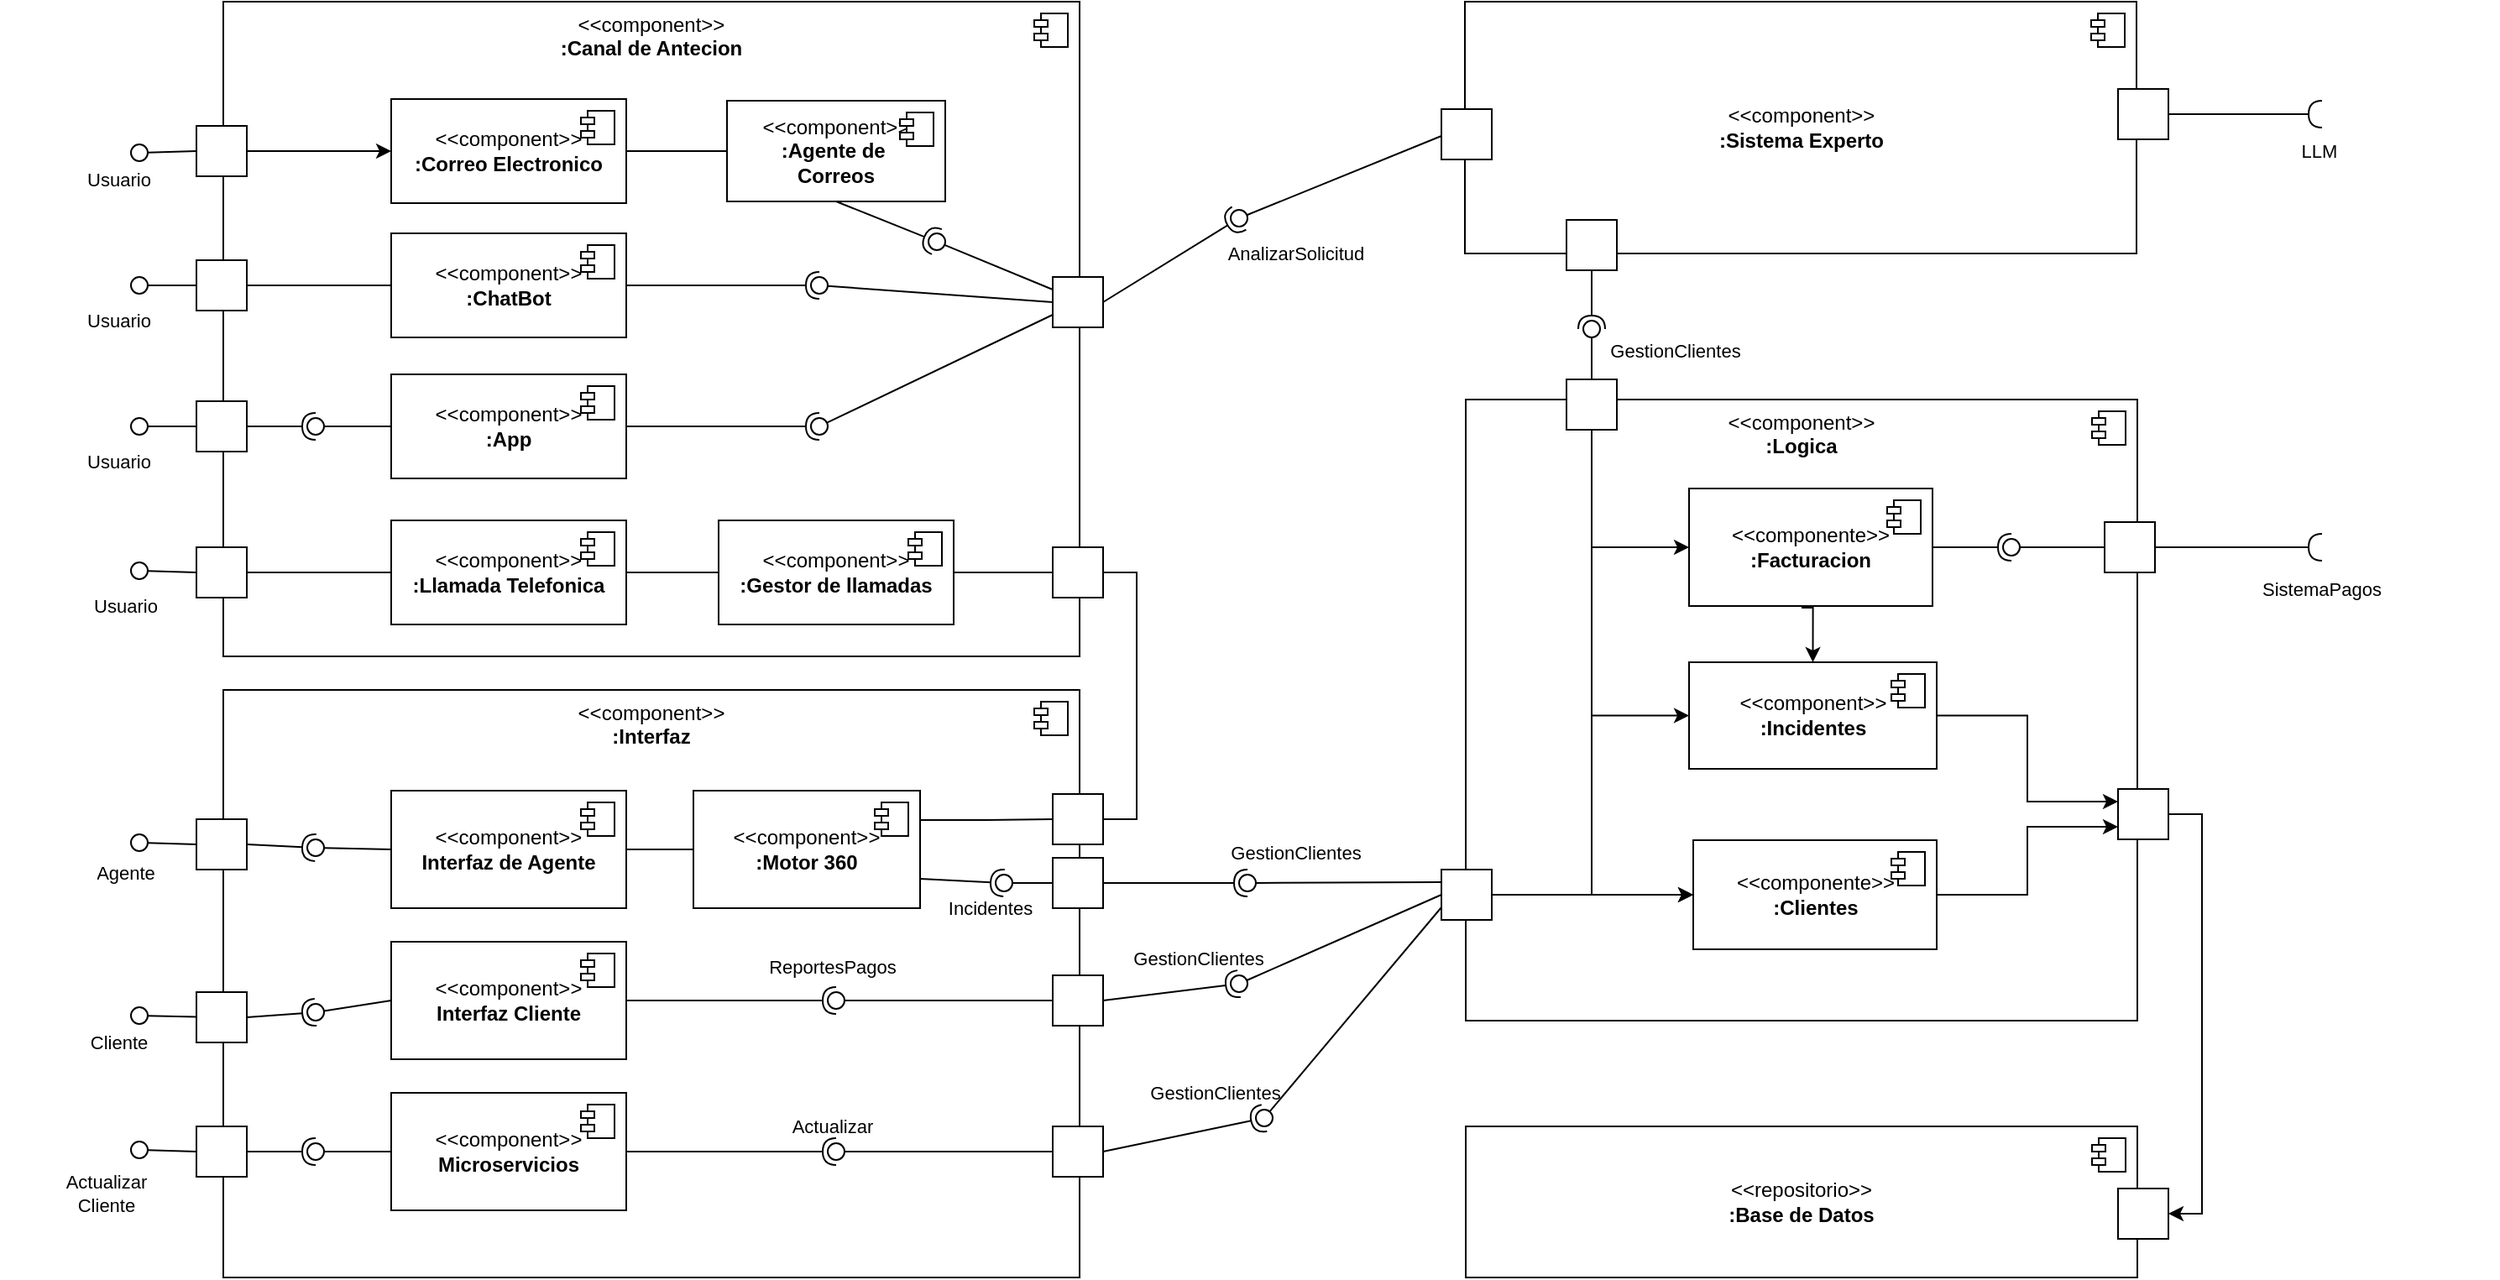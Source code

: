 <mxfile version="24.7.7">
  <diagram name="Página-1" id="badeSgl3rarpciUWfAk7">
    <mxGraphModel dx="1707" dy="452" grid="1" gridSize="10" guides="1" tooltips="1" connect="1" arrows="1" fold="1" page="1" pageScale="1" pageWidth="827" pageHeight="1169" math="0" shadow="0">
      <root>
        <mxCell id="0" />
        <mxCell id="1" parent="0" />
        <mxCell id="QKdsGa7gmg4QLBwzVYQP-52" value="&amp;lt;&amp;lt;component&amp;gt;&amp;gt;&lt;div&gt;&lt;b&gt;:Logica&lt;/b&gt;&lt;/div&gt;" style="html=1;dropTarget=0;whiteSpace=wrap;verticalAlign=top;" vertex="1" parent="1">
          <mxGeometry x="60" y="307" width="400" height="370" as="geometry" />
        </mxCell>
        <mxCell id="QKdsGa7gmg4QLBwzVYQP-53" value="" style="shape=module;jettyWidth=8;jettyHeight=4;" vertex="1" parent="QKdsGa7gmg4QLBwzVYQP-52">
          <mxGeometry x="1" width="20" height="20" relative="1" as="geometry">
            <mxPoint x="-27" y="7" as="offset" />
          </mxGeometry>
        </mxCell>
        <mxCell id="oYlXpJVkNZ7Khja5sfW1-7" value="" style="rounded=0;orthogonalLoop=1;jettySize=auto;html=1;endArrow=oval;endFill=0;sketch=0;sourcePerimeterSpacing=0;targetPerimeterSpacing=0;endSize=10;exitX=0;exitY=0.5;exitDx=0;exitDy=0;" parent="1" source="QKdsGa7gmg4QLBwzVYQP-26" edge="1">
          <mxGeometry relative="1" as="geometry">
            <mxPoint x="-800" y="90" as="sourcePoint" />
            <mxPoint x="-730" y="160" as="targetPoint" />
          </mxGeometry>
        </mxCell>
        <mxCell id="oYlXpJVkNZ7Khja5sfW1-8" value="" style="ellipse;whiteSpace=wrap;html=1;align=center;aspect=fixed;fillColor=none;strokeColor=none;resizable=0;perimeter=centerPerimeter;rotatable=0;allowArrows=0;points=[];outlineConnect=1;" parent="1" vertex="1">
          <mxGeometry x="-720" y="156" width="10" height="10" as="geometry" />
        </mxCell>
        <mxCell id="oYlXpJVkNZ7Khja5sfW1-23" value="&lt;div&gt;&amp;lt;&amp;lt;repositorio&amp;gt;&amp;gt;&lt;br&gt;&lt;div&gt;&lt;b&gt;:Base de Datos&lt;/b&gt;&lt;/div&gt;&lt;/div&gt;" style="html=1;dropTarget=0;whiteSpace=wrap;" parent="1" vertex="1">
          <mxGeometry x="60" y="740" width="400" height="90" as="geometry" />
        </mxCell>
        <mxCell id="oYlXpJVkNZ7Khja5sfW1-24" value="" style="shape=module;jettyWidth=8;jettyHeight=4;" parent="oYlXpJVkNZ7Khja5sfW1-23" vertex="1">
          <mxGeometry x="1" width="20" height="20" relative="1" as="geometry">
            <mxPoint x="-27" y="7" as="offset" />
          </mxGeometry>
        </mxCell>
        <mxCell id="oYlXpJVkNZ7Khja5sfW1-25" value="&amp;lt;&amp;lt;component&amp;gt;&amp;gt;&lt;div&gt;&lt;b&gt;:Sistema&amp;nbsp;&lt;/b&gt;&lt;b style=&quot;background-color: initial;&quot;&gt;Experto&lt;/b&gt;&lt;/div&gt;" style="html=1;dropTarget=0;whiteSpace=wrap;" parent="1" vertex="1">
          <mxGeometry x="59.5" y="70" width="400" height="150" as="geometry" />
        </mxCell>
        <mxCell id="oYlXpJVkNZ7Khja5sfW1-26" value="" style="shape=module;jettyWidth=8;jettyHeight=4;" parent="oYlXpJVkNZ7Khja5sfW1-25" vertex="1">
          <mxGeometry x="1" width="20" height="20" relative="1" as="geometry">
            <mxPoint x="-27" y="7" as="offset" />
          </mxGeometry>
        </mxCell>
        <mxCell id="QKdsGa7gmg4QLBwzVYQP-125" style="edgeStyle=orthogonalEdgeStyle;rounded=0;orthogonalLoop=1;jettySize=auto;html=1;exitX=1;exitY=0.5;exitDx=0;exitDy=0;entryX=0;entryY=0.75;entryDx=0;entryDy=0;" edge="1" parent="1" source="oYlXpJVkNZ7Khja5sfW1-29" target="QKdsGa7gmg4QLBwzVYQP-121">
          <mxGeometry relative="1" as="geometry" />
        </mxCell>
        <mxCell id="oYlXpJVkNZ7Khja5sfW1-29" value="&amp;lt;&amp;lt;componente&amp;gt;&amp;gt;&lt;div&gt;&lt;div&gt;&lt;b&gt;:Clientes&lt;/b&gt;&lt;/div&gt;&lt;/div&gt;" style="html=1;dropTarget=0;whiteSpace=wrap;" parent="1" vertex="1">
          <mxGeometry x="195.5" y="569.5" width="145" height="65" as="geometry" />
        </mxCell>
        <mxCell id="oYlXpJVkNZ7Khja5sfW1-30" value="" style="shape=module;jettyWidth=8;jettyHeight=4;" parent="oYlXpJVkNZ7Khja5sfW1-29" vertex="1">
          <mxGeometry x="1" width="20" height="20" relative="1" as="geometry">
            <mxPoint x="-27" y="7" as="offset" />
          </mxGeometry>
        </mxCell>
        <mxCell id="oYlXpJVkNZ7Khja5sfW1-34" value="" style="ellipse;whiteSpace=wrap;html=1;align=center;aspect=fixed;fillColor=none;strokeColor=none;resizable=0;perimeter=centerPerimeter;rotatable=0;allowArrows=0;points=[];outlineConnect=1;" parent="1" vertex="1">
          <mxGeometry x="379.5" y="164" width="10" height="10" as="geometry" />
        </mxCell>
        <mxCell id="QKdsGa7gmg4QLBwzVYQP-124" style="edgeStyle=orthogonalEdgeStyle;rounded=0;orthogonalLoop=1;jettySize=auto;html=1;exitX=1;exitY=0.5;exitDx=0;exitDy=0;entryX=0;entryY=0.25;entryDx=0;entryDy=0;" edge="1" parent="1" source="oYlXpJVkNZ7Khja5sfW1-45" target="QKdsGa7gmg4QLBwzVYQP-121">
          <mxGeometry relative="1" as="geometry" />
        </mxCell>
        <mxCell id="oYlXpJVkNZ7Khja5sfW1-45" value="&amp;lt;&amp;lt;component&amp;gt;&amp;gt;&lt;div&gt;&lt;b style=&quot;background-color: initial;&quot;&gt;:Incidentes&lt;/b&gt;&lt;/div&gt;" style="html=1;dropTarget=0;whiteSpace=wrap;" parent="1" vertex="1">
          <mxGeometry x="193" y="463.5" width="147.5" height="63.5" as="geometry" />
        </mxCell>
        <mxCell id="oYlXpJVkNZ7Khja5sfW1-46" value="" style="shape=module;jettyWidth=8;jettyHeight=4;" parent="oYlXpJVkNZ7Khja5sfW1-45" vertex="1">
          <mxGeometry x="1" width="20" height="20" relative="1" as="geometry">
            <mxPoint x="-27" y="7" as="offset" />
          </mxGeometry>
        </mxCell>
        <mxCell id="oYlXpJVkNZ7Khja5sfW1-49" value="" style="ellipse;whiteSpace=wrap;html=1;align=center;aspect=fixed;fillColor=none;strokeColor=none;resizable=0;perimeter=centerPerimeter;rotatable=0;allowArrows=0;points=[];outlineConnect=1;" parent="1" vertex="1">
          <mxGeometry x="179.5" y="184" width="10" height="10" as="geometry" />
        </mxCell>
        <mxCell id="oYlXpJVkNZ7Khja5sfW1-52" value="" style="ellipse;whiteSpace=wrap;html=1;align=center;aspect=fixed;fillColor=none;strokeColor=none;resizable=0;perimeter=centerPerimeter;rotatable=0;allowArrows=0;points=[];outlineConnect=1;" parent="1" vertex="1">
          <mxGeometry x="511.5" y="270" width="10" height="10" as="geometry" />
        </mxCell>
        <mxCell id="oYlXpJVkNZ7Khja5sfW1-53" value="" style="rounded=0;orthogonalLoop=1;jettySize=auto;html=1;endArrow=halfCircle;endFill=0;endSize=6;strokeWidth=1;sketch=0;exitX=1;exitY=0.5;exitDx=0;exitDy=0;" parent="1" source="QKdsGa7gmg4QLBwzVYQP-60" edge="1">
          <mxGeometry relative="1" as="geometry">
            <mxPoint x="614.5" y="188" as="sourcePoint" />
            <mxPoint x="570" y="137" as="targetPoint" />
          </mxGeometry>
        </mxCell>
        <mxCell id="oYlXpJVkNZ7Khja5sfW1-55" value="" style="ellipse;whiteSpace=wrap;html=1;align=center;aspect=fixed;fillColor=none;strokeColor=none;resizable=0;perimeter=centerPerimeter;rotatable=0;allowArrows=0;points=[];outlineConnect=1;" parent="1" vertex="1">
          <mxGeometry x="640" y="190" width="10" height="10" as="geometry" />
        </mxCell>
        <mxCell id="oYlXpJVkNZ7Khja5sfW1-58" value="" style="ellipse;whiteSpace=wrap;html=1;align=center;aspect=fixed;fillColor=none;strokeColor=none;resizable=0;perimeter=centerPerimeter;rotatable=0;allowArrows=0;points=[];outlineConnect=1;" parent="1" vertex="1">
          <mxGeometry x="504.5" y="198" width="10" height="10" as="geometry" />
        </mxCell>
        <mxCell id="oYlXpJVkNZ7Khja5sfW1-66" value="" style="ellipse;whiteSpace=wrap;html=1;align=center;aspect=fixed;fillColor=none;strokeColor=none;resizable=0;perimeter=centerPerimeter;rotatable=0;allowArrows=0;points=[];outlineConnect=1;" parent="1" vertex="1">
          <mxGeometry x="554.5" y="273" width="10" height="10" as="geometry" />
        </mxCell>
        <mxCell id="oYlXpJVkNZ7Khja5sfW1-69" value="" style="ellipse;whiteSpace=wrap;html=1;align=center;aspect=fixed;fillColor=none;strokeColor=none;resizable=0;perimeter=centerPerimeter;rotatable=0;allowArrows=0;points=[];outlineConnect=1;" parent="1" vertex="1">
          <mxGeometry x="650" y="520" width="10" height="10" as="geometry" />
        </mxCell>
        <mxCell id="oYlXpJVkNZ7Khja5sfW1-84" value="" style="ellipse;whiteSpace=wrap;html=1;align=center;aspect=fixed;fillColor=none;strokeColor=none;resizable=0;perimeter=centerPerimeter;rotatable=0;allowArrows=0;points=[];outlineConnect=1;" parent="1" vertex="1">
          <mxGeometry x="450.5" y="367" width="10" height="10" as="geometry" />
        </mxCell>
        <mxCell id="oYlXpJVkNZ7Khja5sfW1-88" value="" style="ellipse;whiteSpace=wrap;html=1;align=center;aspect=fixed;fillColor=none;strokeColor=none;resizable=0;perimeter=centerPerimeter;rotatable=0;allowArrows=0;points=[];outlineConnect=1;" parent="1" vertex="1">
          <mxGeometry x="511.5" y="390" width="10" height="10" as="geometry" />
        </mxCell>
        <UserObject label="SistemaPagos" placeholders="1" name="Variable" id="oYlXpJVkNZ7Khja5sfW1-94">
          <mxCell style="text;html=1;strokeColor=none;fillColor=none;align=center;verticalAlign=middle;whiteSpace=wrap;overflow=hidden;fontSize=11;" parent="1" vertex="1">
            <mxGeometry x="514.5" y="410" width="110" height="20" as="geometry" />
          </mxCell>
        </UserObject>
        <UserObject label="LLM" placeholders="1" name="Variable" id="oYlXpJVkNZ7Khja5sfW1-102">
          <mxCell style="text;html=1;strokeColor=none;fillColor=none;align=center;verticalAlign=middle;whiteSpace=wrap;overflow=hidden;fontSize=11;" parent="1" vertex="1">
            <mxGeometry x="504.5" y="149" width="127" height="20" as="geometry" />
          </mxCell>
        </UserObject>
        <UserObject label="Actualizar&lt;div&gt;Cliente&lt;/div&gt;" placeholders="1" name="Variable" id="oYlXpJVkNZ7Khja5sfW1-107">
          <mxCell style="text;html=1;strokeColor=none;fillColor=none;align=center;verticalAlign=middle;whiteSpace=wrap;overflow=hidden;fontSize=11;" parent="1" vertex="1">
            <mxGeometry x="-813" y="760" width="127" height="40" as="geometry" />
          </mxCell>
        </UserObject>
        <mxCell id="QKdsGa7gmg4QLBwzVYQP-116" style="edgeStyle=orthogonalEdgeStyle;rounded=0;orthogonalLoop=1;jettySize=auto;html=1;exitX=0.462;exitY=1.014;exitDx=0;exitDy=0;entryX=0.5;entryY=0;entryDx=0;entryDy=0;exitPerimeter=0;" edge="1" parent="1" source="0yX0eXvTFX88OV4LpYDG-4" target="oYlXpJVkNZ7Khja5sfW1-45">
          <mxGeometry relative="1" as="geometry" />
        </mxCell>
        <mxCell id="0yX0eXvTFX88OV4LpYDG-4" value="&amp;lt;&amp;lt;componente&amp;gt;&amp;gt;&lt;div&gt;&lt;b&gt;:&lt;/b&gt;&lt;b style=&quot;background-color: initial;&quot;&gt;Facturacion&lt;/b&gt;&lt;/div&gt;" style="html=1;dropTarget=0;whiteSpace=wrap;" parent="1" vertex="1">
          <mxGeometry x="193" y="360" width="145" height="70" as="geometry" />
        </mxCell>
        <mxCell id="0yX0eXvTFX88OV4LpYDG-5" value="" style="shape=module;jettyWidth=8;jettyHeight=4;" parent="0yX0eXvTFX88OV4LpYDG-4" vertex="1">
          <mxGeometry x="1" width="20" height="20" relative="1" as="geometry">
            <mxPoint x="-27" y="7" as="offset" />
          </mxGeometry>
        </mxCell>
        <mxCell id="0yX0eXvTFX88OV4LpYDG-8" value="" style="ellipse;whiteSpace=wrap;html=1;align=center;aspect=fixed;fillColor=none;strokeColor=none;resizable=0;perimeter=centerPerimeter;rotatable=0;allowArrows=0;points=[];outlineConnect=1;" parent="1" vertex="1">
          <mxGeometry x="511.5" y="295" width="10" height="10" as="geometry" />
        </mxCell>
        <mxCell id="0yX0eXvTFX88OV4LpYDG-12" value="" style="ellipse;whiteSpace=wrap;html=1;align=center;aspect=fixed;fillColor=none;strokeColor=none;resizable=0;perimeter=centerPerimeter;rotatable=0;allowArrows=0;points=[];outlineConnect=1;" parent="1" vertex="1">
          <mxGeometry x="665" y="460" width="10" height="10" as="geometry" />
        </mxCell>
        <mxCell id="QKdsGa7gmg4QLBwzVYQP-1" value="&amp;lt;&amp;lt;component&amp;gt;&amp;gt;&lt;div&gt;&lt;b&gt;:Canal de Antecion&lt;/b&gt;&lt;/div&gt;" style="html=1;dropTarget=0;whiteSpace=wrap;verticalAlign=top;" vertex="1" parent="1">
          <mxGeometry x="-680" y="70" width="510" height="390" as="geometry" />
        </mxCell>
        <mxCell id="QKdsGa7gmg4QLBwzVYQP-2" value="" style="shape=module;jettyWidth=8;jettyHeight=4;" vertex="1" parent="QKdsGa7gmg4QLBwzVYQP-1">
          <mxGeometry x="1" width="20" height="20" relative="1" as="geometry">
            <mxPoint x="-27" y="7" as="offset" />
          </mxGeometry>
        </mxCell>
        <mxCell id="QKdsGa7gmg4QLBwzVYQP-88" style="edgeStyle=orthogonalEdgeStyle;rounded=0;orthogonalLoop=1;jettySize=auto;html=1;exitX=1;exitY=0.5;exitDx=0;exitDy=0;entryX=0;entryY=0.5;entryDx=0;entryDy=0;endArrow=none;endFill=0;" edge="1" parent="1" source="QKdsGa7gmg4QLBwzVYQP-5" target="QKdsGa7gmg4QLBwzVYQP-82">
          <mxGeometry relative="1" as="geometry" />
        </mxCell>
        <mxCell id="QKdsGa7gmg4QLBwzVYQP-5" value="&amp;lt;&amp;lt;component&amp;gt;&amp;gt;&lt;div&gt;&lt;b&gt;:&lt;/b&gt;&lt;b style=&quot;background-color: initial;&quot;&gt;Llamada Telefonica&lt;/b&gt;&lt;/div&gt;" style="html=1;dropTarget=0;whiteSpace=wrap;" vertex="1" parent="1">
          <mxGeometry x="-580" y="379" width="140" height="62" as="geometry" />
        </mxCell>
        <mxCell id="QKdsGa7gmg4QLBwzVYQP-6" value="" style="shape=module;jettyWidth=8;jettyHeight=4;" vertex="1" parent="QKdsGa7gmg4QLBwzVYQP-5">
          <mxGeometry x="1" width="20" height="20" relative="1" as="geometry">
            <mxPoint x="-27" y="7" as="offset" />
          </mxGeometry>
        </mxCell>
        <mxCell id="QKdsGa7gmg4QLBwzVYQP-50" style="edgeStyle=orthogonalEdgeStyle;rounded=0;orthogonalLoop=1;jettySize=auto;html=1;exitX=1;exitY=0.5;exitDx=0;exitDy=0;entryX=0;entryY=0.5;entryDx=0;entryDy=0;endArrow=none;endFill=0;" edge="1" parent="1" source="QKdsGa7gmg4QLBwzVYQP-7" target="QKdsGa7gmg4QLBwzVYQP-43">
          <mxGeometry relative="1" as="geometry" />
        </mxCell>
        <mxCell id="QKdsGa7gmg4QLBwzVYQP-7" value="&amp;lt;&amp;lt;component&amp;gt;&amp;gt;&lt;div&gt;&lt;b&gt;:&lt;/b&gt;&lt;b style=&quot;background-color: initial;&quot;&gt;Correo Electronico&lt;/b&gt;&lt;/div&gt;" style="html=1;dropTarget=0;whiteSpace=wrap;" vertex="1" parent="1">
          <mxGeometry x="-580" y="128" width="140" height="62" as="geometry" />
        </mxCell>
        <mxCell id="QKdsGa7gmg4QLBwzVYQP-8" value="" style="shape=module;jettyWidth=8;jettyHeight=4;" vertex="1" parent="QKdsGa7gmg4QLBwzVYQP-7">
          <mxGeometry x="1" width="20" height="20" relative="1" as="geometry">
            <mxPoint x="-27" y="7" as="offset" />
          </mxGeometry>
        </mxCell>
        <mxCell id="QKdsGa7gmg4QLBwzVYQP-9" value="&amp;lt;&amp;lt;component&amp;gt;&amp;gt;&lt;div&gt;&lt;b&gt;:&lt;/b&gt;&lt;b style=&quot;background-color: initial;&quot;&gt;ChatBot&lt;/b&gt;&lt;/div&gt;" style="html=1;dropTarget=0;whiteSpace=wrap;" vertex="1" parent="1">
          <mxGeometry x="-580" y="208" width="140" height="62" as="geometry" />
        </mxCell>
        <mxCell id="QKdsGa7gmg4QLBwzVYQP-10" value="" style="shape=module;jettyWidth=8;jettyHeight=4;" vertex="1" parent="QKdsGa7gmg4QLBwzVYQP-9">
          <mxGeometry x="1" width="20" height="20" relative="1" as="geometry">
            <mxPoint x="-27" y="7" as="offset" />
          </mxGeometry>
        </mxCell>
        <mxCell id="QKdsGa7gmg4QLBwzVYQP-13" value="&amp;lt;&amp;lt;component&amp;gt;&amp;gt;&lt;div&gt;&lt;b&gt;:Interfaz&lt;/b&gt;&lt;/div&gt;" style="html=1;dropTarget=0;whiteSpace=wrap;verticalAlign=top;" vertex="1" parent="1">
          <mxGeometry x="-680" y="480" width="510" height="350" as="geometry" />
        </mxCell>
        <mxCell id="QKdsGa7gmg4QLBwzVYQP-14" value="" style="shape=module;jettyWidth=8;jettyHeight=4;" vertex="1" parent="QKdsGa7gmg4QLBwzVYQP-13">
          <mxGeometry x="1" width="20" height="20" relative="1" as="geometry">
            <mxPoint x="-27" y="7" as="offset" />
          </mxGeometry>
        </mxCell>
        <mxCell id="QKdsGa7gmg4QLBwzVYQP-98" style="edgeStyle=orthogonalEdgeStyle;rounded=0;orthogonalLoop=1;jettySize=auto;html=1;exitX=1;exitY=0.5;exitDx=0;exitDy=0;entryX=0;entryY=0.5;entryDx=0;entryDy=0;endArrow=none;endFill=0;" edge="1" parent="1" source="QKdsGa7gmg4QLBwzVYQP-15" target="QKdsGa7gmg4QLBwzVYQP-84">
          <mxGeometry relative="1" as="geometry" />
        </mxCell>
        <mxCell id="QKdsGa7gmg4QLBwzVYQP-15" value="&amp;lt;&amp;lt;component&amp;gt;&amp;gt;&lt;div&gt;&lt;b&gt;Interfaz de Agente&lt;/b&gt;&lt;/div&gt;" style="html=1;dropTarget=0;whiteSpace=wrap;" vertex="1" parent="1">
          <mxGeometry x="-580" y="540" width="140" height="70" as="geometry" />
        </mxCell>
        <mxCell id="QKdsGa7gmg4QLBwzVYQP-16" value="" style="shape=module;jettyWidth=8;jettyHeight=4;" vertex="1" parent="QKdsGa7gmg4QLBwzVYQP-15">
          <mxGeometry x="1" width="20" height="20" relative="1" as="geometry">
            <mxPoint x="-27" y="7" as="offset" />
          </mxGeometry>
        </mxCell>
        <mxCell id="QKdsGa7gmg4QLBwzVYQP-17" value="&amp;lt;&amp;lt;component&amp;gt;&amp;gt;&lt;div&gt;&lt;b&gt;Interfaz Cliente&lt;/b&gt;&lt;/div&gt;" style="html=1;dropTarget=0;whiteSpace=wrap;" vertex="1" parent="1">
          <mxGeometry x="-580" y="630" width="140" height="70" as="geometry" />
        </mxCell>
        <mxCell id="QKdsGa7gmg4QLBwzVYQP-18" value="" style="shape=module;jettyWidth=8;jettyHeight=4;" vertex="1" parent="QKdsGa7gmg4QLBwzVYQP-17">
          <mxGeometry x="1" width="20" height="20" relative="1" as="geometry">
            <mxPoint x="-27" y="7" as="offset" />
          </mxGeometry>
        </mxCell>
        <mxCell id="QKdsGa7gmg4QLBwzVYQP-19" value="&amp;lt;&amp;lt;component&amp;gt;&amp;gt;&lt;div&gt;&lt;b&gt;Microservicios&lt;/b&gt;&lt;/div&gt;" style="html=1;dropTarget=0;whiteSpace=wrap;" vertex="1" parent="1">
          <mxGeometry x="-580" y="720" width="140" height="70" as="geometry" />
        </mxCell>
        <mxCell id="QKdsGa7gmg4QLBwzVYQP-20" value="" style="shape=module;jettyWidth=8;jettyHeight=4;" vertex="1" parent="QKdsGa7gmg4QLBwzVYQP-19">
          <mxGeometry x="1" width="20" height="20" relative="1" as="geometry">
            <mxPoint x="-27" y="7" as="offset" />
          </mxGeometry>
        </mxCell>
        <mxCell id="QKdsGa7gmg4QLBwzVYQP-21" value="&amp;lt;&amp;lt;component&amp;gt;&amp;gt;&lt;div&gt;&lt;b&gt;:&lt;/b&gt;&lt;b style=&quot;background-color: initial;&quot;&gt;App&lt;/b&gt;&lt;/div&gt;" style="html=1;dropTarget=0;whiteSpace=wrap;" vertex="1" parent="1">
          <mxGeometry x="-580" y="292" width="140" height="62" as="geometry" />
        </mxCell>
        <mxCell id="QKdsGa7gmg4QLBwzVYQP-22" value="" style="shape=module;jettyWidth=8;jettyHeight=4;" vertex="1" parent="QKdsGa7gmg4QLBwzVYQP-21">
          <mxGeometry x="1" width="20" height="20" relative="1" as="geometry">
            <mxPoint x="-27" y="7" as="offset" />
          </mxGeometry>
        </mxCell>
        <mxCell id="QKdsGa7gmg4QLBwzVYQP-30" style="edgeStyle=orthogonalEdgeStyle;rounded=0;orthogonalLoop=1;jettySize=auto;html=1;exitX=1;exitY=0.5;exitDx=0;exitDy=0;entryX=0;entryY=0.5;entryDx=0;entryDy=0;endArrow=classic;endFill=1;" edge="1" parent="1" source="QKdsGa7gmg4QLBwzVYQP-26" target="QKdsGa7gmg4QLBwzVYQP-7">
          <mxGeometry relative="1" as="geometry" />
        </mxCell>
        <mxCell id="QKdsGa7gmg4QLBwzVYQP-26" value="" style="html=1;rounded=0;" vertex="1" parent="1">
          <mxGeometry x="-696" y="144" width="30" height="30" as="geometry" />
        </mxCell>
        <mxCell id="QKdsGa7gmg4QLBwzVYQP-68" style="edgeStyle=orthogonalEdgeStyle;rounded=0;orthogonalLoop=1;jettySize=auto;html=1;exitX=1;exitY=0.5;exitDx=0;exitDy=0;entryX=0;entryY=0.5;entryDx=0;entryDy=0;endArrow=none;endFill=0;" edge="1" parent="1" source="QKdsGa7gmg4QLBwzVYQP-31" target="QKdsGa7gmg4QLBwzVYQP-9">
          <mxGeometry relative="1" as="geometry" />
        </mxCell>
        <mxCell id="QKdsGa7gmg4QLBwzVYQP-31" value="" style="html=1;rounded=0;" vertex="1" parent="1">
          <mxGeometry x="-696" y="224" width="30" height="30" as="geometry" />
        </mxCell>
        <mxCell id="QKdsGa7gmg4QLBwzVYQP-32" value="" style="html=1;rounded=0;" vertex="1" parent="1">
          <mxGeometry x="-696" y="308" width="30" height="30" as="geometry" />
        </mxCell>
        <mxCell id="QKdsGa7gmg4QLBwzVYQP-87" style="edgeStyle=orthogonalEdgeStyle;rounded=0;orthogonalLoop=1;jettySize=auto;html=1;exitX=1;exitY=0.5;exitDx=0;exitDy=0;entryX=0;entryY=0.5;entryDx=0;entryDy=0;endArrow=none;endFill=0;" edge="1" parent="1" source="QKdsGa7gmg4QLBwzVYQP-33" target="QKdsGa7gmg4QLBwzVYQP-5">
          <mxGeometry relative="1" as="geometry" />
        </mxCell>
        <mxCell id="QKdsGa7gmg4QLBwzVYQP-33" value="" style="html=1;rounded=0;" vertex="1" parent="1">
          <mxGeometry x="-696" y="395" width="30" height="30" as="geometry" />
        </mxCell>
        <mxCell id="QKdsGa7gmg4QLBwzVYQP-34" value="" style="rounded=0;orthogonalLoop=1;jettySize=auto;html=1;endArrow=halfCircle;endFill=0;endSize=6;strokeWidth=1;sketch=0;exitX=1;exitY=0.5;exitDx=0;exitDy=0;" edge="1" parent="1" target="QKdsGa7gmg4QLBwzVYQP-36" source="QKdsGa7gmg4QLBwzVYQP-32">
          <mxGeometry relative="1" as="geometry">
            <mxPoint x="-480" y="278" as="sourcePoint" />
          </mxGeometry>
        </mxCell>
        <mxCell id="QKdsGa7gmg4QLBwzVYQP-35" value="" style="rounded=0;orthogonalLoop=1;jettySize=auto;html=1;endArrow=oval;endFill=0;sketch=0;sourcePerimeterSpacing=0;targetPerimeterSpacing=0;endSize=10;exitX=0;exitY=0.5;exitDx=0;exitDy=0;" edge="1" parent="1" target="QKdsGa7gmg4QLBwzVYQP-36" source="QKdsGa7gmg4QLBwzVYQP-21">
          <mxGeometry relative="1" as="geometry">
            <mxPoint x="-660" y="240" as="sourcePoint" />
          </mxGeometry>
        </mxCell>
        <mxCell id="QKdsGa7gmg4QLBwzVYQP-36" value="" style="ellipse;whiteSpace=wrap;html=1;align=center;aspect=fixed;fillColor=none;strokeColor=none;resizable=0;perimeter=centerPerimeter;rotatable=0;allowArrows=0;points=[];outlineConnect=1;" vertex="1" parent="1">
          <mxGeometry x="-630" y="318" width="10" height="10" as="geometry" />
        </mxCell>
        <mxCell id="QKdsGa7gmg4QLBwzVYQP-39" value="" style="rounded=0;orthogonalLoop=1;jettySize=auto;html=1;endArrow=oval;endFill=0;sketch=0;sourcePerimeterSpacing=0;targetPerimeterSpacing=0;endSize=10;exitX=0;exitY=0.5;exitDx=0;exitDy=0;" edge="1" parent="1" source="QKdsGa7gmg4QLBwzVYQP-31">
          <mxGeometry relative="1" as="geometry">
            <mxPoint x="-686" y="169" as="sourcePoint" />
            <mxPoint x="-730" y="239" as="targetPoint" />
          </mxGeometry>
        </mxCell>
        <mxCell id="QKdsGa7gmg4QLBwzVYQP-40" value="" style="ellipse;whiteSpace=wrap;html=1;align=center;aspect=fixed;fillColor=none;strokeColor=none;resizable=0;perimeter=centerPerimeter;rotatable=0;allowArrows=0;points=[];outlineConnect=1;" vertex="1" parent="1">
          <mxGeometry x="-710" y="192" width="10" height="10" as="geometry" />
        </mxCell>
        <mxCell id="QKdsGa7gmg4QLBwzVYQP-41" value="" style="rounded=0;orthogonalLoop=1;jettySize=auto;html=1;endArrow=oval;endFill=0;sketch=0;sourcePerimeterSpacing=0;targetPerimeterSpacing=0;endSize=10;exitX=0;exitY=0.5;exitDx=0;exitDy=0;" edge="1" parent="1" source="QKdsGa7gmg4QLBwzVYQP-32">
          <mxGeometry relative="1" as="geometry">
            <mxPoint x="-686" y="249" as="sourcePoint" />
            <mxPoint x="-730" y="323" as="targetPoint" />
          </mxGeometry>
        </mxCell>
        <mxCell id="QKdsGa7gmg4QLBwzVYQP-42" value="" style="rounded=0;orthogonalLoop=1;jettySize=auto;html=1;endArrow=oval;endFill=0;sketch=0;sourcePerimeterSpacing=0;targetPerimeterSpacing=0;endSize=10;exitX=0;exitY=0.5;exitDx=0;exitDy=0;" edge="1" parent="1" source="QKdsGa7gmg4QLBwzVYQP-33">
          <mxGeometry relative="1" as="geometry">
            <mxPoint x="-700" y="410" as="sourcePoint" />
            <mxPoint x="-730" y="409" as="targetPoint" />
          </mxGeometry>
        </mxCell>
        <mxCell id="QKdsGa7gmg4QLBwzVYQP-43" value="&amp;lt;&amp;lt;component&amp;gt;&amp;gt;&lt;div&gt;&lt;b&gt;:Agente de&amp;nbsp;&lt;/b&gt;&lt;div&gt;&lt;b&gt;Correos&lt;/b&gt;&lt;/div&gt;&lt;/div&gt;" style="html=1;dropTarget=0;whiteSpace=wrap;" vertex="1" parent="1">
          <mxGeometry x="-380" y="129" width="130" height="60" as="geometry" />
        </mxCell>
        <mxCell id="QKdsGa7gmg4QLBwzVYQP-44" value="" style="shape=module;jettyWidth=8;jettyHeight=4;" vertex="1" parent="QKdsGa7gmg4QLBwzVYQP-43">
          <mxGeometry x="1" width="20" height="20" relative="1" as="geometry">
            <mxPoint x="-27" y="7" as="offset" />
          </mxGeometry>
        </mxCell>
        <mxCell id="QKdsGa7gmg4QLBwzVYQP-55" value="" style="ellipse;whiteSpace=wrap;html=1;align=center;aspect=fixed;fillColor=none;strokeColor=none;resizable=0;perimeter=centerPerimeter;rotatable=0;allowArrows=0;points=[];outlineConnect=1;" vertex="1" parent="1">
          <mxGeometry x="-80" y="156" width="10" height="10" as="geometry" />
        </mxCell>
        <mxCell id="QKdsGa7gmg4QLBwzVYQP-56" value="" style="html=1;rounded=0;" vertex="1" parent="1">
          <mxGeometry x="45.5" y="134" width="30" height="30" as="geometry" />
        </mxCell>
        <mxCell id="QKdsGa7gmg4QLBwzVYQP-58" value="" style="ellipse;whiteSpace=wrap;html=1;align=center;aspect=fixed;fillColor=none;strokeColor=none;resizable=0;perimeter=centerPerimeter;rotatable=0;allowArrows=0;points=[];outlineConnect=1;" vertex="1" parent="1">
          <mxGeometry x="-210" y="156" width="10" height="10" as="geometry" />
        </mxCell>
        <mxCell id="QKdsGa7gmg4QLBwzVYQP-59" value="" style="html=1;rounded=0;" vertex="1" parent="1">
          <mxGeometry x="-186" y="234" width="30" height="30" as="geometry" />
        </mxCell>
        <mxCell id="QKdsGa7gmg4QLBwzVYQP-60" value="" style="html=1;rounded=0;" vertex="1" parent="1">
          <mxGeometry x="448.5" y="122" width="30" height="30" as="geometry" />
        </mxCell>
        <mxCell id="QKdsGa7gmg4QLBwzVYQP-64" value="" style="rounded=0;orthogonalLoop=1;jettySize=auto;html=1;endArrow=halfCircle;endFill=0;endSize=6;strokeWidth=1;sketch=0;exitX=1;exitY=0.5;exitDx=0;exitDy=0;" edge="1" parent="1" source="QKdsGa7gmg4QLBwzVYQP-65">
          <mxGeometry relative="1" as="geometry">
            <mxPoint x="611.5" y="616" as="sourcePoint" />
            <mxPoint x="570" y="395" as="targetPoint" />
          </mxGeometry>
        </mxCell>
        <mxCell id="QKdsGa7gmg4QLBwzVYQP-65" value="" style="html=1;rounded=0;" vertex="1" parent="1">
          <mxGeometry x="440.5" y="380" width="30" height="30" as="geometry" />
        </mxCell>
        <mxCell id="QKdsGa7gmg4QLBwzVYQP-69" value="" style="rounded=0;orthogonalLoop=1;jettySize=auto;html=1;endArrow=halfCircle;endFill=0;endSize=6;strokeWidth=1;sketch=0;exitX=1;exitY=0.5;exitDx=0;exitDy=0;" edge="1" target="QKdsGa7gmg4QLBwzVYQP-71" parent="1" source="QKdsGa7gmg4QLBwzVYQP-59">
          <mxGeometry relative="1" as="geometry">
            <mxPoint x="-90" y="308" as="sourcePoint" />
          </mxGeometry>
        </mxCell>
        <mxCell id="QKdsGa7gmg4QLBwzVYQP-70" value="" style="rounded=0;orthogonalLoop=1;jettySize=auto;html=1;endArrow=oval;endFill=0;sketch=0;sourcePerimeterSpacing=0;targetPerimeterSpacing=0;endSize=10;exitX=0;exitY=0.533;exitDx=0;exitDy=0;exitPerimeter=0;" edge="1" target="QKdsGa7gmg4QLBwzVYQP-71" parent="1" source="QKdsGa7gmg4QLBwzVYQP-56">
          <mxGeometry relative="1" as="geometry">
            <mxPoint x="-130" y="308" as="sourcePoint" />
          </mxGeometry>
        </mxCell>
        <mxCell id="QKdsGa7gmg4QLBwzVYQP-71" value="" style="ellipse;whiteSpace=wrap;html=1;align=center;aspect=fixed;fillColor=none;strokeColor=none;resizable=0;perimeter=centerPerimeter;rotatable=0;allowArrows=0;points=[];outlineConnect=1;" vertex="1" parent="1">
          <mxGeometry x="-80" y="194" width="10" height="10" as="geometry" />
        </mxCell>
        <mxCell id="QKdsGa7gmg4QLBwzVYQP-72" value="" style="rounded=0;orthogonalLoop=1;jettySize=auto;html=1;endArrow=halfCircle;endFill=0;endSize=6;strokeWidth=1;sketch=0;exitX=0.5;exitY=1;exitDx=0;exitDy=0;" edge="1" target="QKdsGa7gmg4QLBwzVYQP-74" parent="1" source="QKdsGa7gmg4QLBwzVYQP-43">
          <mxGeometry relative="1" as="geometry">
            <mxPoint x="-400" y="275" as="sourcePoint" />
          </mxGeometry>
        </mxCell>
        <mxCell id="QKdsGa7gmg4QLBwzVYQP-73" value="" style="rounded=0;orthogonalLoop=1;jettySize=auto;html=1;endArrow=oval;endFill=0;sketch=0;sourcePerimeterSpacing=0;targetPerimeterSpacing=0;endSize=10;exitX=0;exitY=0.25;exitDx=0;exitDy=0;" edge="1" target="QKdsGa7gmg4QLBwzVYQP-74" parent="1" source="QKdsGa7gmg4QLBwzVYQP-59">
          <mxGeometry relative="1" as="geometry">
            <mxPoint x="-440" y="275" as="sourcePoint" />
          </mxGeometry>
        </mxCell>
        <mxCell id="QKdsGa7gmg4QLBwzVYQP-74" value="" style="ellipse;whiteSpace=wrap;html=1;align=center;aspect=fixed;fillColor=none;strokeColor=none;resizable=0;perimeter=centerPerimeter;rotatable=0;allowArrows=0;points=[];outlineConnect=1;" vertex="1" parent="1">
          <mxGeometry x="-260" y="208" width="10" height="10" as="geometry" />
        </mxCell>
        <mxCell id="QKdsGa7gmg4QLBwzVYQP-75" value="" style="rounded=0;orthogonalLoop=1;jettySize=auto;html=1;endArrow=halfCircle;endFill=0;endSize=6;strokeWidth=1;sketch=0;exitX=1;exitY=0.5;exitDx=0;exitDy=0;" edge="1" target="QKdsGa7gmg4QLBwzVYQP-77" parent="1" source="QKdsGa7gmg4QLBwzVYQP-9">
          <mxGeometry relative="1" as="geometry">
            <mxPoint x="-250" y="298" as="sourcePoint" />
          </mxGeometry>
        </mxCell>
        <mxCell id="QKdsGa7gmg4QLBwzVYQP-76" value="" style="rounded=0;orthogonalLoop=1;jettySize=auto;html=1;endArrow=oval;endFill=0;sketch=0;sourcePerimeterSpacing=0;targetPerimeterSpacing=0;endSize=10;exitX=0;exitY=0.5;exitDx=0;exitDy=0;" edge="1" target="QKdsGa7gmg4QLBwzVYQP-77" parent="1" source="QKdsGa7gmg4QLBwzVYQP-59">
          <mxGeometry relative="1" as="geometry">
            <mxPoint x="-290" y="298" as="sourcePoint" />
          </mxGeometry>
        </mxCell>
        <mxCell id="QKdsGa7gmg4QLBwzVYQP-77" value="" style="ellipse;whiteSpace=wrap;html=1;align=center;aspect=fixed;fillColor=none;strokeColor=none;resizable=0;perimeter=centerPerimeter;rotatable=0;allowArrows=0;points=[];outlineConnect=1;" vertex="1" parent="1">
          <mxGeometry x="-330" y="234" width="10" height="10" as="geometry" />
        </mxCell>
        <mxCell id="QKdsGa7gmg4QLBwzVYQP-78" value="" style="rounded=0;orthogonalLoop=1;jettySize=auto;html=1;endArrow=halfCircle;endFill=0;endSize=6;strokeWidth=1;sketch=0;exitX=1;exitY=0.5;exitDx=0;exitDy=0;" edge="1" target="QKdsGa7gmg4QLBwzVYQP-80" parent="1" source="QKdsGa7gmg4QLBwzVYQP-21">
          <mxGeometry relative="1" as="geometry">
            <mxPoint x="-280" y="305" as="sourcePoint" />
          </mxGeometry>
        </mxCell>
        <mxCell id="QKdsGa7gmg4QLBwzVYQP-79" value="" style="rounded=0;orthogonalLoop=1;jettySize=auto;html=1;endArrow=oval;endFill=0;sketch=0;sourcePerimeterSpacing=0;targetPerimeterSpacing=0;endSize=10;exitX=0;exitY=0.75;exitDx=0;exitDy=0;" edge="1" target="QKdsGa7gmg4QLBwzVYQP-80" parent="1" source="QKdsGa7gmg4QLBwzVYQP-59">
          <mxGeometry relative="1" as="geometry">
            <mxPoint x="-320" y="305" as="sourcePoint" />
          </mxGeometry>
        </mxCell>
        <mxCell id="QKdsGa7gmg4QLBwzVYQP-80" value="" style="ellipse;whiteSpace=wrap;html=1;align=center;aspect=fixed;fillColor=none;strokeColor=none;resizable=0;perimeter=centerPerimeter;rotatable=0;allowArrows=0;points=[];outlineConnect=1;" vertex="1" parent="1">
          <mxGeometry x="-330" y="318" width="10" height="10" as="geometry" />
        </mxCell>
        <mxCell id="QKdsGa7gmg4QLBwzVYQP-89" style="edgeStyle=orthogonalEdgeStyle;rounded=0;orthogonalLoop=1;jettySize=auto;html=1;exitX=1;exitY=0.5;exitDx=0;exitDy=0;entryX=0;entryY=0.5;entryDx=0;entryDy=0;endArrow=none;endFill=0;" edge="1" parent="1" source="QKdsGa7gmg4QLBwzVYQP-82" target="QKdsGa7gmg4QLBwzVYQP-86">
          <mxGeometry relative="1" as="geometry" />
        </mxCell>
        <mxCell id="QKdsGa7gmg4QLBwzVYQP-82" value="&amp;lt;&amp;lt;component&amp;gt;&amp;gt;&lt;div&gt;&lt;b&gt;:Gestor de llamadas&lt;/b&gt;&lt;/div&gt;" style="html=1;dropTarget=0;whiteSpace=wrap;" vertex="1" parent="1">
          <mxGeometry x="-385" y="379" width="140" height="62" as="geometry" />
        </mxCell>
        <mxCell id="QKdsGa7gmg4QLBwzVYQP-83" value="" style="shape=module;jettyWidth=8;jettyHeight=4;" vertex="1" parent="QKdsGa7gmg4QLBwzVYQP-82">
          <mxGeometry x="1" width="20" height="20" relative="1" as="geometry">
            <mxPoint x="-27" y="7" as="offset" />
          </mxGeometry>
        </mxCell>
        <mxCell id="QKdsGa7gmg4QLBwzVYQP-91" style="edgeStyle=orthogonalEdgeStyle;rounded=0;orthogonalLoop=1;jettySize=auto;html=1;exitX=1;exitY=0.25;exitDx=0;exitDy=0;entryX=0;entryY=0.5;entryDx=0;entryDy=0;endArrow=none;endFill=0;" edge="1" parent="1" source="QKdsGa7gmg4QLBwzVYQP-84" target="QKdsGa7gmg4QLBwzVYQP-90">
          <mxGeometry relative="1" as="geometry" />
        </mxCell>
        <mxCell id="QKdsGa7gmg4QLBwzVYQP-84" value="&amp;lt;&amp;lt;component&amp;gt;&amp;gt;&lt;div&gt;&lt;b&gt;:Motor 360&lt;/b&gt;&lt;/div&gt;" style="html=1;dropTarget=0;whiteSpace=wrap;imageWidth=24;" vertex="1" parent="1">
          <mxGeometry x="-400" y="540" width="135" height="70" as="geometry" />
        </mxCell>
        <mxCell id="QKdsGa7gmg4QLBwzVYQP-85" value="" style="shape=module;jettyWidth=8;jettyHeight=4;" vertex="1" parent="QKdsGa7gmg4QLBwzVYQP-84">
          <mxGeometry x="1" width="20" height="20" relative="1" as="geometry">
            <mxPoint x="-27" y="7" as="offset" />
          </mxGeometry>
        </mxCell>
        <mxCell id="QKdsGa7gmg4QLBwzVYQP-97" style="edgeStyle=orthogonalEdgeStyle;rounded=0;orthogonalLoop=1;jettySize=auto;html=1;exitX=1;exitY=0.5;exitDx=0;exitDy=0;entryX=1;entryY=0.5;entryDx=0;entryDy=0;endArrow=none;endFill=0;" edge="1" parent="1" source="QKdsGa7gmg4QLBwzVYQP-86" target="QKdsGa7gmg4QLBwzVYQP-90">
          <mxGeometry relative="1" as="geometry" />
        </mxCell>
        <mxCell id="QKdsGa7gmg4QLBwzVYQP-86" value="" style="html=1;rounded=0;" vertex="1" parent="1">
          <mxGeometry x="-186" y="395" width="30" height="30" as="geometry" />
        </mxCell>
        <mxCell id="QKdsGa7gmg4QLBwzVYQP-90" value="" style="html=1;rounded=0;" vertex="1" parent="1">
          <mxGeometry x="-186" y="542" width="30" height="30" as="geometry" />
        </mxCell>
        <mxCell id="QKdsGa7gmg4QLBwzVYQP-92" value="" style="html=1;rounded=0;" vertex="1" parent="1">
          <mxGeometry x="-186" y="580" width="30" height="30" as="geometry" />
        </mxCell>
        <mxCell id="QKdsGa7gmg4QLBwzVYQP-94" value="" style="rounded=0;orthogonalLoop=1;jettySize=auto;html=1;endArrow=halfCircle;endFill=0;endSize=6;strokeWidth=1;sketch=0;exitX=1;exitY=0.75;exitDx=0;exitDy=0;" edge="1" target="QKdsGa7gmg4QLBwzVYQP-96" parent="1" source="QKdsGa7gmg4QLBwzVYQP-84">
          <mxGeometry relative="1" as="geometry">
            <mxPoint x="-200" y="635" as="sourcePoint" />
          </mxGeometry>
        </mxCell>
        <mxCell id="QKdsGa7gmg4QLBwzVYQP-95" value="" style="rounded=0;orthogonalLoop=1;jettySize=auto;html=1;endArrow=oval;endFill=0;sketch=0;sourcePerimeterSpacing=0;targetPerimeterSpacing=0;endSize=10;exitX=0;exitY=0.5;exitDx=0;exitDy=0;" edge="1" target="QKdsGa7gmg4QLBwzVYQP-96" parent="1" source="QKdsGa7gmg4QLBwzVYQP-92">
          <mxGeometry relative="1" as="geometry">
            <mxPoint x="-240" y="635" as="sourcePoint" />
          </mxGeometry>
        </mxCell>
        <mxCell id="QKdsGa7gmg4QLBwzVYQP-96" value="" style="ellipse;whiteSpace=wrap;html=1;align=center;aspect=fixed;fillColor=none;strokeColor=none;resizable=0;perimeter=centerPerimeter;rotatable=0;allowArrows=0;points=[];outlineConnect=1;" vertex="1" parent="1">
          <mxGeometry x="-220" y="590" width="10" height="10" as="geometry" />
        </mxCell>
        <mxCell id="QKdsGa7gmg4QLBwzVYQP-142" style="edgeStyle=orthogonalEdgeStyle;rounded=0;orthogonalLoop=1;jettySize=auto;html=1;exitX=0.5;exitY=1;exitDx=0;exitDy=0;entryX=0;entryY=0.5;entryDx=0;entryDy=0;" edge="1" parent="1" source="QKdsGa7gmg4QLBwzVYQP-99" target="oYlXpJVkNZ7Khja5sfW1-45">
          <mxGeometry relative="1" as="geometry" />
        </mxCell>
        <mxCell id="QKdsGa7gmg4QLBwzVYQP-143" style="edgeStyle=orthogonalEdgeStyle;rounded=0;orthogonalLoop=1;jettySize=auto;html=1;exitX=0.5;exitY=1;exitDx=0;exitDy=0;entryX=0;entryY=0.5;entryDx=0;entryDy=0;" edge="1" parent="1" source="QKdsGa7gmg4QLBwzVYQP-99" target="oYlXpJVkNZ7Khja5sfW1-29">
          <mxGeometry relative="1" as="geometry" />
        </mxCell>
        <mxCell id="QKdsGa7gmg4QLBwzVYQP-146" style="edgeStyle=orthogonalEdgeStyle;rounded=0;orthogonalLoop=1;jettySize=auto;html=1;exitX=0.5;exitY=1;exitDx=0;exitDy=0;entryX=0;entryY=0.5;entryDx=0;entryDy=0;" edge="1" parent="1" source="QKdsGa7gmg4QLBwzVYQP-99" target="0yX0eXvTFX88OV4LpYDG-4">
          <mxGeometry relative="1" as="geometry" />
        </mxCell>
        <mxCell id="QKdsGa7gmg4QLBwzVYQP-99" value="" style="html=1;rounded=0;" vertex="1" parent="1">
          <mxGeometry x="120" y="295" width="30" height="30" as="geometry" />
        </mxCell>
        <mxCell id="QKdsGa7gmg4QLBwzVYQP-102" value="" style="html=1;rounded=0;" vertex="1" parent="1">
          <mxGeometry x="-186" y="650" width="30" height="30" as="geometry" />
        </mxCell>
        <mxCell id="QKdsGa7gmg4QLBwzVYQP-103" value="" style="html=1;rounded=0;" vertex="1" parent="1">
          <mxGeometry x="-186" y="740" width="30" height="30" as="geometry" />
        </mxCell>
        <mxCell id="QKdsGa7gmg4QLBwzVYQP-104" value="" style="rounded=0;orthogonalLoop=1;jettySize=auto;html=1;endArrow=halfCircle;endFill=0;endSize=6;strokeWidth=1;sketch=0;exitX=1;exitY=0.5;exitDx=0;exitDy=0;" edge="1" target="QKdsGa7gmg4QLBwzVYQP-106" parent="1" source="QKdsGa7gmg4QLBwzVYQP-17">
          <mxGeometry relative="1" as="geometry">
            <mxPoint x="-290" y="695" as="sourcePoint" />
          </mxGeometry>
        </mxCell>
        <mxCell id="QKdsGa7gmg4QLBwzVYQP-105" value="" style="rounded=0;orthogonalLoop=1;jettySize=auto;html=1;endArrow=oval;endFill=0;sketch=0;sourcePerimeterSpacing=0;targetPerimeterSpacing=0;endSize=10;exitX=0;exitY=0.5;exitDx=0;exitDy=0;" edge="1" target="QKdsGa7gmg4QLBwzVYQP-106" parent="1" source="QKdsGa7gmg4QLBwzVYQP-102">
          <mxGeometry relative="1" as="geometry">
            <mxPoint x="-330" y="695" as="sourcePoint" />
          </mxGeometry>
        </mxCell>
        <mxCell id="QKdsGa7gmg4QLBwzVYQP-106" value="" style="ellipse;whiteSpace=wrap;html=1;align=center;aspect=fixed;fillColor=none;strokeColor=none;resizable=0;perimeter=centerPerimeter;rotatable=0;allowArrows=0;points=[];outlineConnect=1;" vertex="1" parent="1">
          <mxGeometry x="-320" y="660" width="10" height="10" as="geometry" />
        </mxCell>
        <mxCell id="QKdsGa7gmg4QLBwzVYQP-107" value="" style="rounded=0;orthogonalLoop=1;jettySize=auto;html=1;endArrow=halfCircle;endFill=0;endSize=6;strokeWidth=1;sketch=0;exitX=1;exitY=0.5;exitDx=0;exitDy=0;" edge="1" target="QKdsGa7gmg4QLBwzVYQP-109" parent="1" source="QKdsGa7gmg4QLBwzVYQP-19">
          <mxGeometry relative="1" as="geometry">
            <mxPoint x="-305" y="765" as="sourcePoint" />
          </mxGeometry>
        </mxCell>
        <mxCell id="QKdsGa7gmg4QLBwzVYQP-108" value="" style="rounded=0;orthogonalLoop=1;jettySize=auto;html=1;endArrow=oval;endFill=0;sketch=0;sourcePerimeterSpacing=0;targetPerimeterSpacing=0;endSize=10;exitX=0;exitY=0.5;exitDx=0;exitDy=0;" edge="1" target="QKdsGa7gmg4QLBwzVYQP-109" parent="1" source="QKdsGa7gmg4QLBwzVYQP-103">
          <mxGeometry relative="1" as="geometry">
            <mxPoint x="-345" y="765" as="sourcePoint" />
          </mxGeometry>
        </mxCell>
        <mxCell id="QKdsGa7gmg4QLBwzVYQP-109" value="" style="ellipse;whiteSpace=wrap;html=1;align=center;aspect=fixed;fillColor=none;strokeColor=none;resizable=0;perimeter=centerPerimeter;rotatable=0;allowArrows=0;points=[];outlineConnect=1;" vertex="1" parent="1">
          <mxGeometry x="-320" y="750" width="10" height="10" as="geometry" />
        </mxCell>
        <mxCell id="QKdsGa7gmg4QLBwzVYQP-112" value="" style="ellipse;whiteSpace=wrap;html=1;align=center;aspect=fixed;fillColor=none;strokeColor=none;resizable=0;perimeter=centerPerimeter;rotatable=0;allowArrows=0;points=[];outlineConnect=1;" vertex="1" parent="1">
          <mxGeometry x="140" y="547" width="10" height="10" as="geometry" />
        </mxCell>
        <mxCell id="QKdsGa7gmg4QLBwzVYQP-115" value="" style="ellipse;whiteSpace=wrap;html=1;align=center;aspect=fixed;fillColor=none;strokeColor=none;resizable=0;perimeter=centerPerimeter;rotatable=0;allowArrows=0;points=[];outlineConnect=1;" vertex="1" parent="1">
          <mxGeometry x="400" y="480" width="10" height="10" as="geometry" />
        </mxCell>
        <mxCell id="QKdsGa7gmg4QLBwzVYQP-123" style="edgeStyle=orthogonalEdgeStyle;rounded=0;orthogonalLoop=1;jettySize=auto;html=1;exitX=1;exitY=0.5;exitDx=0;exitDy=0;entryX=1;entryY=0.5;entryDx=0;entryDy=0;" edge="1" parent="1" source="QKdsGa7gmg4QLBwzVYQP-121" target="QKdsGa7gmg4QLBwzVYQP-122">
          <mxGeometry relative="1" as="geometry" />
        </mxCell>
        <mxCell id="QKdsGa7gmg4QLBwzVYQP-121" value="" style="html=1;rounded=0;" vertex="1" parent="1">
          <mxGeometry x="448.5" y="539" width="30" height="30" as="geometry" />
        </mxCell>
        <mxCell id="QKdsGa7gmg4QLBwzVYQP-122" value="" style="html=1;rounded=0;" vertex="1" parent="1">
          <mxGeometry x="448.5" y="777" width="30" height="30" as="geometry" />
        </mxCell>
        <mxCell id="QKdsGa7gmg4QLBwzVYQP-126" value="" style="rounded=0;orthogonalLoop=1;jettySize=auto;html=1;endArrow=halfCircle;endFill=0;endSize=6;strokeWidth=1;sketch=0;" edge="1" target="QKdsGa7gmg4QLBwzVYQP-128" parent="1" source="0yX0eXvTFX88OV4LpYDG-4">
          <mxGeometry relative="1" as="geometry">
            <mxPoint x="405" y="395" as="sourcePoint" />
          </mxGeometry>
        </mxCell>
        <mxCell id="QKdsGa7gmg4QLBwzVYQP-127" value="" style="rounded=0;orthogonalLoop=1;jettySize=auto;html=1;endArrow=oval;endFill=0;sketch=0;sourcePerimeterSpacing=0;targetPerimeterSpacing=0;endSize=10;exitX=0;exitY=0.5;exitDx=0;exitDy=0;" edge="1" target="QKdsGa7gmg4QLBwzVYQP-128" parent="1" source="QKdsGa7gmg4QLBwzVYQP-65">
          <mxGeometry relative="1" as="geometry">
            <mxPoint x="365" y="395" as="sourcePoint" />
          </mxGeometry>
        </mxCell>
        <mxCell id="QKdsGa7gmg4QLBwzVYQP-128" value="" style="ellipse;whiteSpace=wrap;html=1;align=center;aspect=fixed;fillColor=none;strokeColor=none;resizable=0;perimeter=centerPerimeter;rotatable=0;allowArrows=0;points=[];outlineConnect=1;" vertex="1" parent="1">
          <mxGeometry x="380" y="390" width="10" height="10" as="geometry" />
        </mxCell>
        <mxCell id="QKdsGa7gmg4QLBwzVYQP-129" value="" style="html=1;rounded=0;" vertex="1" parent="1">
          <mxGeometry x="120" y="200" width="30" height="30" as="geometry" />
        </mxCell>
        <mxCell id="QKdsGa7gmg4QLBwzVYQP-130" value="" style="rounded=0;orthogonalLoop=1;jettySize=auto;html=1;endArrow=halfCircle;endFill=0;endSize=6;strokeWidth=1;sketch=0;entryX=0.7;entryY=0.4;entryDx=0;entryDy=0;entryPerimeter=0;exitX=0.5;exitY=1;exitDx=0;exitDy=0;" edge="1" target="QKdsGa7gmg4QLBwzVYQP-132" parent="1" source="QKdsGa7gmg4QLBwzVYQP-129">
          <mxGeometry relative="1" as="geometry">
            <mxPoint x="10" y="180" as="sourcePoint" />
          </mxGeometry>
        </mxCell>
        <mxCell id="QKdsGa7gmg4QLBwzVYQP-131" value="" style="rounded=0;orthogonalLoop=1;jettySize=auto;html=1;endArrow=oval;endFill=0;sketch=0;sourcePerimeterSpacing=0;targetPerimeterSpacing=0;endSize=10;exitX=0.5;exitY=0;exitDx=0;exitDy=0;" edge="1" target="QKdsGa7gmg4QLBwzVYQP-132" parent="1" source="QKdsGa7gmg4QLBwzVYQP-99">
          <mxGeometry relative="1" as="geometry">
            <mxPoint x="46" y="475" as="sourcePoint" />
          </mxGeometry>
        </mxCell>
        <mxCell id="QKdsGa7gmg4QLBwzVYQP-132" value="" style="ellipse;whiteSpace=wrap;html=1;align=center;aspect=fixed;fillColor=none;strokeColor=none;resizable=0;perimeter=centerPerimeter;rotatable=0;allowArrows=0;points=[];outlineConnect=1;" vertex="1" parent="1">
          <mxGeometry x="130" y="260" width="10" height="10" as="geometry" />
        </mxCell>
        <mxCell id="QKdsGa7gmg4QLBwzVYQP-145" style="edgeStyle=orthogonalEdgeStyle;rounded=0;orthogonalLoop=1;jettySize=auto;html=1;exitX=1;exitY=0.5;exitDx=0;exitDy=0;entryX=0;entryY=0.5;entryDx=0;entryDy=0;" edge="1" parent="1" source="QKdsGa7gmg4QLBwzVYQP-144" target="oYlXpJVkNZ7Khja5sfW1-29">
          <mxGeometry relative="1" as="geometry" />
        </mxCell>
        <mxCell id="QKdsGa7gmg4QLBwzVYQP-144" value="" style="html=1;rounded=0;" vertex="1" parent="1">
          <mxGeometry x="45.5" y="587" width="30" height="30" as="geometry" />
        </mxCell>
        <mxCell id="QKdsGa7gmg4QLBwzVYQP-148" value="" style="rounded=0;orthogonalLoop=1;jettySize=auto;html=1;endArrow=halfCircle;endFill=0;endSize=6;strokeWidth=1;sketch=0;exitX=1;exitY=0.5;exitDx=0;exitDy=0;" edge="1" target="QKdsGa7gmg4QLBwzVYQP-150" parent="1" source="QKdsGa7gmg4QLBwzVYQP-102">
          <mxGeometry relative="1" as="geometry">
            <mxPoint y="655" as="sourcePoint" />
          </mxGeometry>
        </mxCell>
        <mxCell id="QKdsGa7gmg4QLBwzVYQP-149" value="" style="rounded=0;orthogonalLoop=1;jettySize=auto;html=1;endArrow=oval;endFill=0;sketch=0;sourcePerimeterSpacing=0;targetPerimeterSpacing=0;endSize=10;exitX=0;exitY=0.5;exitDx=0;exitDy=0;" edge="1" target="QKdsGa7gmg4QLBwzVYQP-150" parent="1" source="QKdsGa7gmg4QLBwzVYQP-144">
          <mxGeometry relative="1" as="geometry">
            <mxPoint x="-40" y="655" as="sourcePoint" />
          </mxGeometry>
        </mxCell>
        <mxCell id="QKdsGa7gmg4QLBwzVYQP-150" value="" style="ellipse;whiteSpace=wrap;html=1;align=center;aspect=fixed;fillColor=none;strokeColor=none;resizable=0;perimeter=centerPerimeter;rotatable=0;allowArrows=0;points=[];outlineConnect=1;" vertex="1" parent="1">
          <mxGeometry x="-80" y="650" width="10" height="10" as="geometry" />
        </mxCell>
        <mxCell id="QKdsGa7gmg4QLBwzVYQP-151" value="" style="rounded=0;orthogonalLoop=1;jettySize=auto;html=1;endArrow=halfCircle;endFill=0;endSize=6;strokeWidth=1;sketch=0;exitX=1;exitY=0.5;exitDx=0;exitDy=0;" edge="1" target="QKdsGa7gmg4QLBwzVYQP-153" parent="1" source="QKdsGa7gmg4QLBwzVYQP-103">
          <mxGeometry relative="1" as="geometry">
            <mxPoint x="-70" y="735" as="sourcePoint" />
          </mxGeometry>
        </mxCell>
        <mxCell id="QKdsGa7gmg4QLBwzVYQP-152" value="" style="rounded=0;orthogonalLoop=1;jettySize=auto;html=1;endArrow=oval;endFill=0;sketch=0;sourcePerimeterSpacing=0;targetPerimeterSpacing=0;endSize=10;exitX=0;exitY=0.75;exitDx=0;exitDy=0;" edge="1" target="QKdsGa7gmg4QLBwzVYQP-153" parent="1" source="QKdsGa7gmg4QLBwzVYQP-144">
          <mxGeometry relative="1" as="geometry">
            <mxPoint x="-110" y="735" as="sourcePoint" />
          </mxGeometry>
        </mxCell>
        <mxCell id="QKdsGa7gmg4QLBwzVYQP-153" value="" style="ellipse;whiteSpace=wrap;html=1;align=center;aspect=fixed;fillColor=none;strokeColor=none;resizable=0;perimeter=centerPerimeter;rotatable=0;allowArrows=0;points=[];outlineConnect=1;" vertex="1" parent="1">
          <mxGeometry x="-65" y="730" width="10" height="10" as="geometry" />
        </mxCell>
        <mxCell id="QKdsGa7gmg4QLBwzVYQP-154" value="" style="html=1;rounded=0;" vertex="1" parent="1">
          <mxGeometry x="-696" y="557" width="30" height="30" as="geometry" />
        </mxCell>
        <mxCell id="QKdsGa7gmg4QLBwzVYQP-155" value="" style="rounded=0;orthogonalLoop=1;jettySize=auto;html=1;endArrow=oval;endFill=0;sketch=0;sourcePerimeterSpacing=0;targetPerimeterSpacing=0;endSize=10;exitX=0;exitY=0.5;exitDx=0;exitDy=0;" edge="1" parent="1" source="QKdsGa7gmg4QLBwzVYQP-154">
          <mxGeometry relative="1" as="geometry">
            <mxPoint x="-700" y="572" as="sourcePoint" />
            <mxPoint x="-730" y="571" as="targetPoint" />
          </mxGeometry>
        </mxCell>
        <mxCell id="QKdsGa7gmg4QLBwzVYQP-156" value="" style="html=1;rounded=0;" vertex="1" parent="1">
          <mxGeometry x="-696" y="660" width="30" height="30" as="geometry" />
        </mxCell>
        <mxCell id="QKdsGa7gmg4QLBwzVYQP-157" value="" style="rounded=0;orthogonalLoop=1;jettySize=auto;html=1;endArrow=oval;endFill=0;sketch=0;sourcePerimeterSpacing=0;targetPerimeterSpacing=0;endSize=10;" edge="1" parent="1" source="QKdsGa7gmg4QLBwzVYQP-156">
          <mxGeometry relative="1" as="geometry">
            <mxPoint x="-700" y="675" as="sourcePoint" />
            <mxPoint x="-730" y="674" as="targetPoint" />
          </mxGeometry>
        </mxCell>
        <mxCell id="QKdsGa7gmg4QLBwzVYQP-158" value="" style="html=1;rounded=0;" vertex="1" parent="1">
          <mxGeometry x="-696" y="740" width="30" height="30" as="geometry" />
        </mxCell>
        <mxCell id="QKdsGa7gmg4QLBwzVYQP-159" value="" style="rounded=0;orthogonalLoop=1;jettySize=auto;html=1;endArrow=oval;endFill=0;sketch=0;sourcePerimeterSpacing=0;targetPerimeterSpacing=0;endSize=10;exitX=0;exitY=0.5;exitDx=0;exitDy=0;" edge="1" parent="1" source="QKdsGa7gmg4QLBwzVYQP-158">
          <mxGeometry relative="1" as="geometry">
            <mxPoint x="-700" y="755" as="sourcePoint" />
            <mxPoint x="-730" y="754" as="targetPoint" />
          </mxGeometry>
        </mxCell>
        <mxCell id="QKdsGa7gmg4QLBwzVYQP-160" value="" style="rounded=0;orthogonalLoop=1;jettySize=auto;html=1;endArrow=halfCircle;endFill=0;endSize=6;strokeWidth=1;sketch=0;exitX=1;exitY=0.5;exitDx=0;exitDy=0;" edge="1" target="QKdsGa7gmg4QLBwzVYQP-162" parent="1" source="QKdsGa7gmg4QLBwzVYQP-154">
          <mxGeometry relative="1" as="geometry">
            <mxPoint x="-590" y="622" as="sourcePoint" />
          </mxGeometry>
        </mxCell>
        <mxCell id="QKdsGa7gmg4QLBwzVYQP-161" value="" style="rounded=0;orthogonalLoop=1;jettySize=auto;html=1;endArrow=oval;endFill=0;sketch=0;sourcePerimeterSpacing=0;targetPerimeterSpacing=0;endSize=10;exitX=0;exitY=0.5;exitDx=0;exitDy=0;" edge="1" target="QKdsGa7gmg4QLBwzVYQP-162" parent="1" source="QKdsGa7gmg4QLBwzVYQP-15">
          <mxGeometry relative="1" as="geometry">
            <mxPoint x="-630" y="622" as="sourcePoint" />
          </mxGeometry>
        </mxCell>
        <mxCell id="QKdsGa7gmg4QLBwzVYQP-162" value="" style="ellipse;whiteSpace=wrap;html=1;align=center;aspect=fixed;fillColor=none;strokeColor=none;resizable=0;perimeter=centerPerimeter;rotatable=0;allowArrows=0;points=[];outlineConnect=1;" vertex="1" parent="1">
          <mxGeometry x="-630" y="569" width="10" height="10" as="geometry" />
        </mxCell>
        <mxCell id="QKdsGa7gmg4QLBwzVYQP-163" value="" style="rounded=0;orthogonalLoop=1;jettySize=auto;html=1;endArrow=halfCircle;endFill=0;endSize=6;strokeWidth=1;sketch=0;exitX=1;exitY=0.5;exitDx=0;exitDy=0;" edge="1" target="QKdsGa7gmg4QLBwzVYQP-165" parent="1" source="QKdsGa7gmg4QLBwzVYQP-156">
          <mxGeometry relative="1" as="geometry">
            <mxPoint x="-605" y="705" as="sourcePoint" />
          </mxGeometry>
        </mxCell>
        <mxCell id="QKdsGa7gmg4QLBwzVYQP-164" value="" style="rounded=0;orthogonalLoop=1;jettySize=auto;html=1;endArrow=oval;endFill=0;sketch=0;sourcePerimeterSpacing=0;targetPerimeterSpacing=0;endSize=10;exitX=0;exitY=0.5;exitDx=0;exitDy=0;" edge="1" target="QKdsGa7gmg4QLBwzVYQP-165" parent="1" source="QKdsGa7gmg4QLBwzVYQP-17">
          <mxGeometry relative="1" as="geometry">
            <mxPoint x="-645" y="705" as="sourcePoint" />
          </mxGeometry>
        </mxCell>
        <mxCell id="QKdsGa7gmg4QLBwzVYQP-165" value="" style="ellipse;whiteSpace=wrap;html=1;align=center;aspect=fixed;fillColor=none;strokeColor=none;resizable=0;perimeter=centerPerimeter;rotatable=0;allowArrows=0;points=[];outlineConnect=1;" vertex="1" parent="1">
          <mxGeometry x="-630" y="667" width="10" height="10" as="geometry" />
        </mxCell>
        <mxCell id="QKdsGa7gmg4QLBwzVYQP-166" value="" style="rounded=0;orthogonalLoop=1;jettySize=auto;html=1;endArrow=halfCircle;endFill=0;endSize=6;strokeWidth=1;sketch=0;exitX=1;exitY=0.5;exitDx=0;exitDy=0;" edge="1" target="QKdsGa7gmg4QLBwzVYQP-168" parent="1" source="QKdsGa7gmg4QLBwzVYQP-158">
          <mxGeometry relative="1" as="geometry">
            <mxPoint x="-560" y="885" as="sourcePoint" />
          </mxGeometry>
        </mxCell>
        <mxCell id="QKdsGa7gmg4QLBwzVYQP-167" value="" style="rounded=0;orthogonalLoop=1;jettySize=auto;html=1;endArrow=oval;endFill=0;sketch=0;sourcePerimeterSpacing=0;targetPerimeterSpacing=0;endSize=10;exitX=0;exitY=0.5;exitDx=0;exitDy=0;" edge="1" target="QKdsGa7gmg4QLBwzVYQP-168" parent="1" source="QKdsGa7gmg4QLBwzVYQP-19">
          <mxGeometry relative="1" as="geometry">
            <mxPoint x="-600" y="885" as="sourcePoint" />
          </mxGeometry>
        </mxCell>
        <mxCell id="QKdsGa7gmg4QLBwzVYQP-168" value="" style="ellipse;whiteSpace=wrap;html=1;align=center;aspect=fixed;fillColor=none;strokeColor=none;resizable=0;perimeter=centerPerimeter;rotatable=0;allowArrows=0;points=[];outlineConnect=1;" vertex="1" parent="1">
          <mxGeometry x="-630" y="750" width="10" height="10" as="geometry" />
        </mxCell>
        <UserObject label="Cliente" placeholders="1" name="Variable" id="QKdsGa7gmg4QLBwzVYQP-169">
          <mxCell style="text;html=1;strokeColor=none;fillColor=none;align=center;verticalAlign=middle;whiteSpace=wrap;overflow=hidden;fontSize=11;" vertex="1" parent="1">
            <mxGeometry x="-784" y="680" width="84" height="20" as="geometry" />
          </mxCell>
        </UserObject>
        <UserObject label="Agente" placeholders="1" name="Variable" id="QKdsGa7gmg4QLBwzVYQP-171">
          <mxCell style="text;html=1;strokeColor=none;fillColor=none;align=center;verticalAlign=middle;whiteSpace=wrap;overflow=hidden;fontSize=11;" vertex="1" parent="1">
            <mxGeometry x="-780" y="579" width="84" height="20" as="geometry" />
          </mxCell>
        </UserObject>
        <UserObject label="ReportesPagos" placeholders="1" name="Variable" id="QKdsGa7gmg4QLBwzVYQP-172">
          <mxCell style="text;html=1;strokeColor=none;fillColor=none;align=center;verticalAlign=middle;whiteSpace=wrap;overflow=hidden;fontSize=11;" vertex="1" parent="1">
            <mxGeometry x="-359.5" y="634.5" width="84" height="20" as="geometry" />
          </mxCell>
        </UserObject>
        <UserObject label="Actualizar" placeholders="1" name="Variable" id="QKdsGa7gmg4QLBwzVYQP-173">
          <mxCell style="text;html=1;strokeColor=none;fillColor=none;align=center;verticalAlign=middle;whiteSpace=wrap;overflow=hidden;fontSize=11;" vertex="1" parent="1">
            <mxGeometry x="-359.5" y="730" width="84" height="20" as="geometry" />
          </mxCell>
        </UserObject>
        <UserObject label="Incidentes" placeholders="1" name="Variable" id="QKdsGa7gmg4QLBwzVYQP-174">
          <mxCell style="text;html=1;strokeColor=none;fillColor=none;align=center;verticalAlign=middle;whiteSpace=wrap;overflow=hidden;fontSize=11;" vertex="1" parent="1">
            <mxGeometry x="-265" y="600" width="84" height="20" as="geometry" />
          </mxCell>
        </UserObject>
        <mxCell id="QKdsGa7gmg4QLBwzVYQP-175" value="" style="rounded=0;orthogonalLoop=1;jettySize=auto;html=1;endArrow=halfCircle;endFill=0;endSize=6;strokeWidth=1;sketch=0;exitX=1;exitY=0.5;exitDx=0;exitDy=0;" edge="1" target="QKdsGa7gmg4QLBwzVYQP-177" parent="1" source="QKdsGa7gmg4QLBwzVYQP-92">
          <mxGeometry relative="1" as="geometry">
            <mxPoint x="-50" y="595" as="sourcePoint" />
          </mxGeometry>
        </mxCell>
        <mxCell id="QKdsGa7gmg4QLBwzVYQP-176" value="" style="rounded=0;orthogonalLoop=1;jettySize=auto;html=1;endArrow=oval;endFill=0;sketch=0;sourcePerimeterSpacing=0;targetPerimeterSpacing=0;endSize=10;exitX=0;exitY=0.25;exitDx=0;exitDy=0;" edge="1" target="QKdsGa7gmg4QLBwzVYQP-177" parent="1" source="QKdsGa7gmg4QLBwzVYQP-144">
          <mxGeometry relative="1" as="geometry">
            <mxPoint x="-90" y="595" as="sourcePoint" />
          </mxGeometry>
        </mxCell>
        <mxCell id="QKdsGa7gmg4QLBwzVYQP-177" value="" style="ellipse;whiteSpace=wrap;html=1;align=center;aspect=fixed;fillColor=none;strokeColor=none;resizable=0;perimeter=centerPerimeter;rotatable=0;allowArrows=0;points=[];outlineConnect=1;" vertex="1" parent="1">
          <mxGeometry x="-75" y="590" width="10" height="10" as="geometry" />
        </mxCell>
        <UserObject label="GestionClientes" placeholders="1" name="Variable" id="QKdsGa7gmg4QLBwzVYQP-178">
          <mxCell style="text;html=1;strokeColor=none;fillColor=none;align=center;verticalAlign=middle;whiteSpace=wrap;overflow=hidden;fontSize=11;" vertex="1" parent="1">
            <mxGeometry x="-112" y="567" width="142" height="20" as="geometry" />
          </mxCell>
        </UserObject>
        <UserObject label="GestionClientes" placeholders="1" name="Variable" id="QKdsGa7gmg4QLBwzVYQP-179">
          <mxCell style="text;html=1;strokeColor=none;fillColor=none;align=center;verticalAlign=middle;whiteSpace=wrap;overflow=hidden;fontSize=11;" vertex="1" parent="1">
            <mxGeometry x="-170" y="630" width="142" height="20" as="geometry" />
          </mxCell>
        </UserObject>
        <UserObject label="GestionClientes" placeholders="1" name="Variable" id="QKdsGa7gmg4QLBwzVYQP-180">
          <mxCell style="text;html=1;strokeColor=none;fillColor=none;align=center;verticalAlign=middle;whiteSpace=wrap;overflow=hidden;fontSize=11;" vertex="1" parent="1">
            <mxGeometry x="-160" y="710" width="142" height="20" as="geometry" />
          </mxCell>
        </UserObject>
        <UserObject label="GestionClientes" placeholders="1" name="Variable" id="QKdsGa7gmg4QLBwzVYQP-181">
          <mxCell style="text;html=1;strokeColor=none;fillColor=none;align=center;verticalAlign=middle;whiteSpace=wrap;overflow=hidden;fontSize=11;" vertex="1" parent="1">
            <mxGeometry x="113.5" y="268" width="142" height="20" as="geometry" />
          </mxCell>
        </UserObject>
        <UserObject label="AnalizarSolicitud" placeholders="1" name="Variable" id="QKdsGa7gmg4QLBwzVYQP-182">
          <mxCell style="text;html=1;strokeColor=none;fillColor=none;align=center;verticalAlign=middle;whiteSpace=wrap;overflow=hidden;fontSize=11;" vertex="1" parent="1">
            <mxGeometry x="-112" y="210" width="142" height="20" as="geometry" />
          </mxCell>
        </UserObject>
        <UserObject label="Usuario" placeholders="1" name="Variable" id="QKdsGa7gmg4QLBwzVYQP-184">
          <mxCell style="text;html=1;strokeColor=none;fillColor=none;align=center;verticalAlign=middle;whiteSpace=wrap;overflow=hidden;fontSize=11;" vertex="1" parent="1">
            <mxGeometry x="-784" y="166" width="84" height="20" as="geometry" />
          </mxCell>
        </UserObject>
        <UserObject label="Usuario" placeholders="1" name="Variable" id="QKdsGa7gmg4QLBwzVYQP-185">
          <mxCell style="text;html=1;strokeColor=none;fillColor=none;align=center;verticalAlign=middle;whiteSpace=wrap;overflow=hidden;fontSize=11;" vertex="1" parent="1">
            <mxGeometry x="-784" y="250" width="84" height="20" as="geometry" />
          </mxCell>
        </UserObject>
        <UserObject label="Usuario" placeholders="1" name="Variable" id="QKdsGa7gmg4QLBwzVYQP-186">
          <mxCell style="text;html=1;strokeColor=none;fillColor=none;align=center;verticalAlign=middle;whiteSpace=wrap;overflow=hidden;fontSize=11;" vertex="1" parent="1">
            <mxGeometry x="-784" y="334" width="84" height="20" as="geometry" />
          </mxCell>
        </UserObject>
        <UserObject label="Usuario" placeholders="1" name="Variable" id="QKdsGa7gmg4QLBwzVYQP-187">
          <mxCell style="text;html=1;strokeColor=none;fillColor=none;align=center;verticalAlign=middle;whiteSpace=wrap;overflow=hidden;fontSize=11;" vertex="1" parent="1">
            <mxGeometry x="-780" y="420" width="84" height="20" as="geometry" />
          </mxCell>
        </UserObject>
      </root>
    </mxGraphModel>
  </diagram>
</mxfile>
